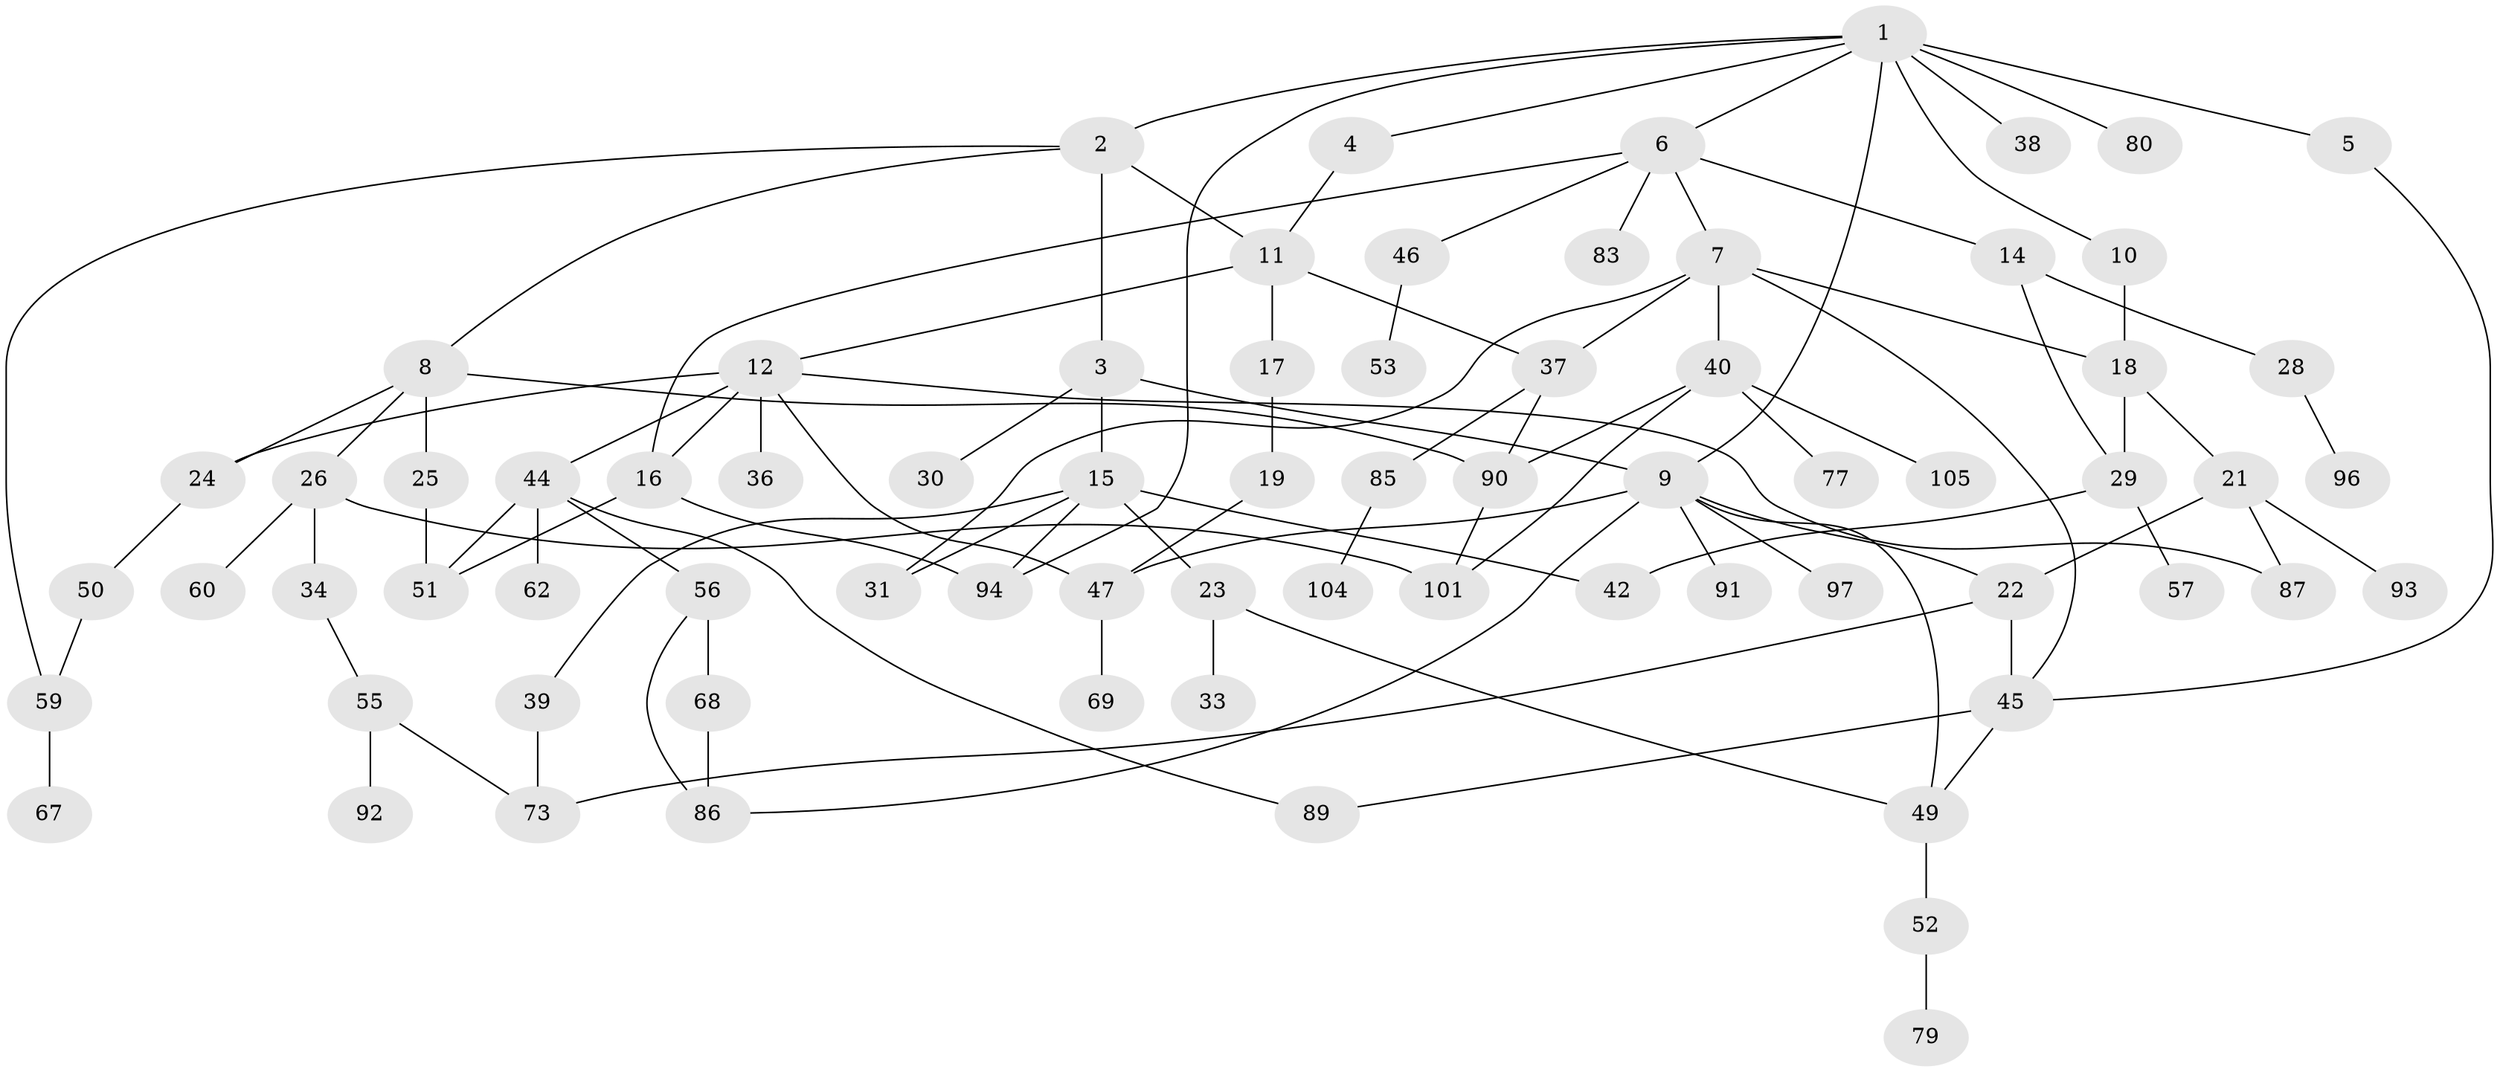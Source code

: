 // original degree distribution, {8: 0.009433962264150943, 5: 0.02830188679245283, 4: 0.11320754716981132, 2: 0.27358490566037735, 6: 0.05660377358490566, 9: 0.009433962264150943, 3: 0.2169811320754717, 1: 0.29245283018867924}
// Generated by graph-tools (version 1.1) at 2025/41/03/06/25 10:41:29]
// undirected, 73 vertices, 103 edges
graph export_dot {
graph [start="1"]
  node [color=gray90,style=filled];
  1 [super="+27"];
  2;
  3;
  4;
  5;
  6;
  7 [super="+70"];
  8 [super="+35"];
  9 [super="+41"];
  10;
  11 [super="+13"];
  12 [super="+88"];
  14 [super="+78"];
  15 [super="+66"];
  16 [super="+43"];
  17;
  18 [super="+20"];
  19 [super="+99"];
  21 [super="+32"];
  22 [super="+75"];
  23 [super="+82"];
  24;
  25;
  26 [super="+48"];
  28;
  29 [super="+98"];
  30 [super="+61"];
  31;
  33 [super="+54"];
  34;
  36 [super="+64"];
  37 [super="+63"];
  38 [super="+58"];
  39;
  40 [super="+74"];
  42;
  44 [super="+65"];
  45 [super="+84"];
  46 [super="+106"];
  47;
  49 [super="+71"];
  50;
  51;
  52 [super="+72"];
  53;
  55 [super="+81"];
  56;
  57 [super="+76"];
  59;
  60;
  62;
  67;
  68 [super="+95"];
  69;
  73 [super="+102"];
  77;
  79;
  80;
  83;
  85;
  86 [super="+100"];
  87;
  89;
  90 [super="+103"];
  91;
  92;
  93;
  94;
  96;
  97;
  101;
  104;
  105;
  1 -- 2;
  1 -- 4;
  1 -- 5;
  1 -- 6;
  1 -- 9;
  1 -- 10;
  1 -- 94;
  1 -- 80;
  1 -- 38;
  2 -- 3;
  2 -- 8;
  2 -- 11;
  2 -- 59;
  3 -- 15;
  3 -- 30;
  3 -- 9;
  4 -- 11;
  5 -- 45;
  6 -- 7;
  6 -- 14;
  6 -- 16;
  6 -- 46;
  6 -- 83;
  7 -- 18;
  7 -- 37;
  7 -- 40;
  7 -- 31;
  7 -- 45;
  8 -- 24;
  8 -- 25;
  8 -- 26;
  8 -- 90;
  9 -- 22;
  9 -- 47;
  9 -- 86;
  9 -- 91;
  9 -- 97;
  9 -- 49;
  10 -- 18;
  11 -- 12;
  11 -- 17;
  11 -- 37;
  12 -- 36 [weight=2];
  12 -- 44;
  12 -- 87;
  12 -- 24;
  12 -- 47;
  12 -- 16;
  14 -- 28;
  14 -- 29;
  15 -- 23;
  15 -- 31;
  15 -- 39;
  15 -- 42;
  15 -- 94;
  16 -- 94;
  16 -- 51;
  17 -- 19;
  18 -- 21;
  18 -- 29;
  19 -- 47;
  21 -- 93;
  21 -- 22;
  21 -- 87;
  22 -- 45;
  22 -- 73;
  23 -- 33;
  23 -- 49;
  24 -- 50;
  25 -- 51;
  26 -- 34;
  26 -- 101;
  26 -- 60;
  28 -- 96;
  29 -- 42;
  29 -- 57;
  34 -- 55;
  37 -- 90;
  37 -- 85;
  39 -- 73;
  40 -- 105;
  40 -- 77;
  40 -- 101;
  40 -- 90;
  44 -- 51;
  44 -- 56;
  44 -- 62;
  44 -- 89;
  45 -- 49;
  45 -- 89;
  46 -- 53;
  47 -- 69;
  49 -- 52;
  50 -- 59;
  52 -- 79;
  55 -- 73;
  55 -- 92;
  56 -- 68;
  56 -- 86;
  59 -- 67;
  68 -- 86;
  85 -- 104;
  90 -- 101;
}
